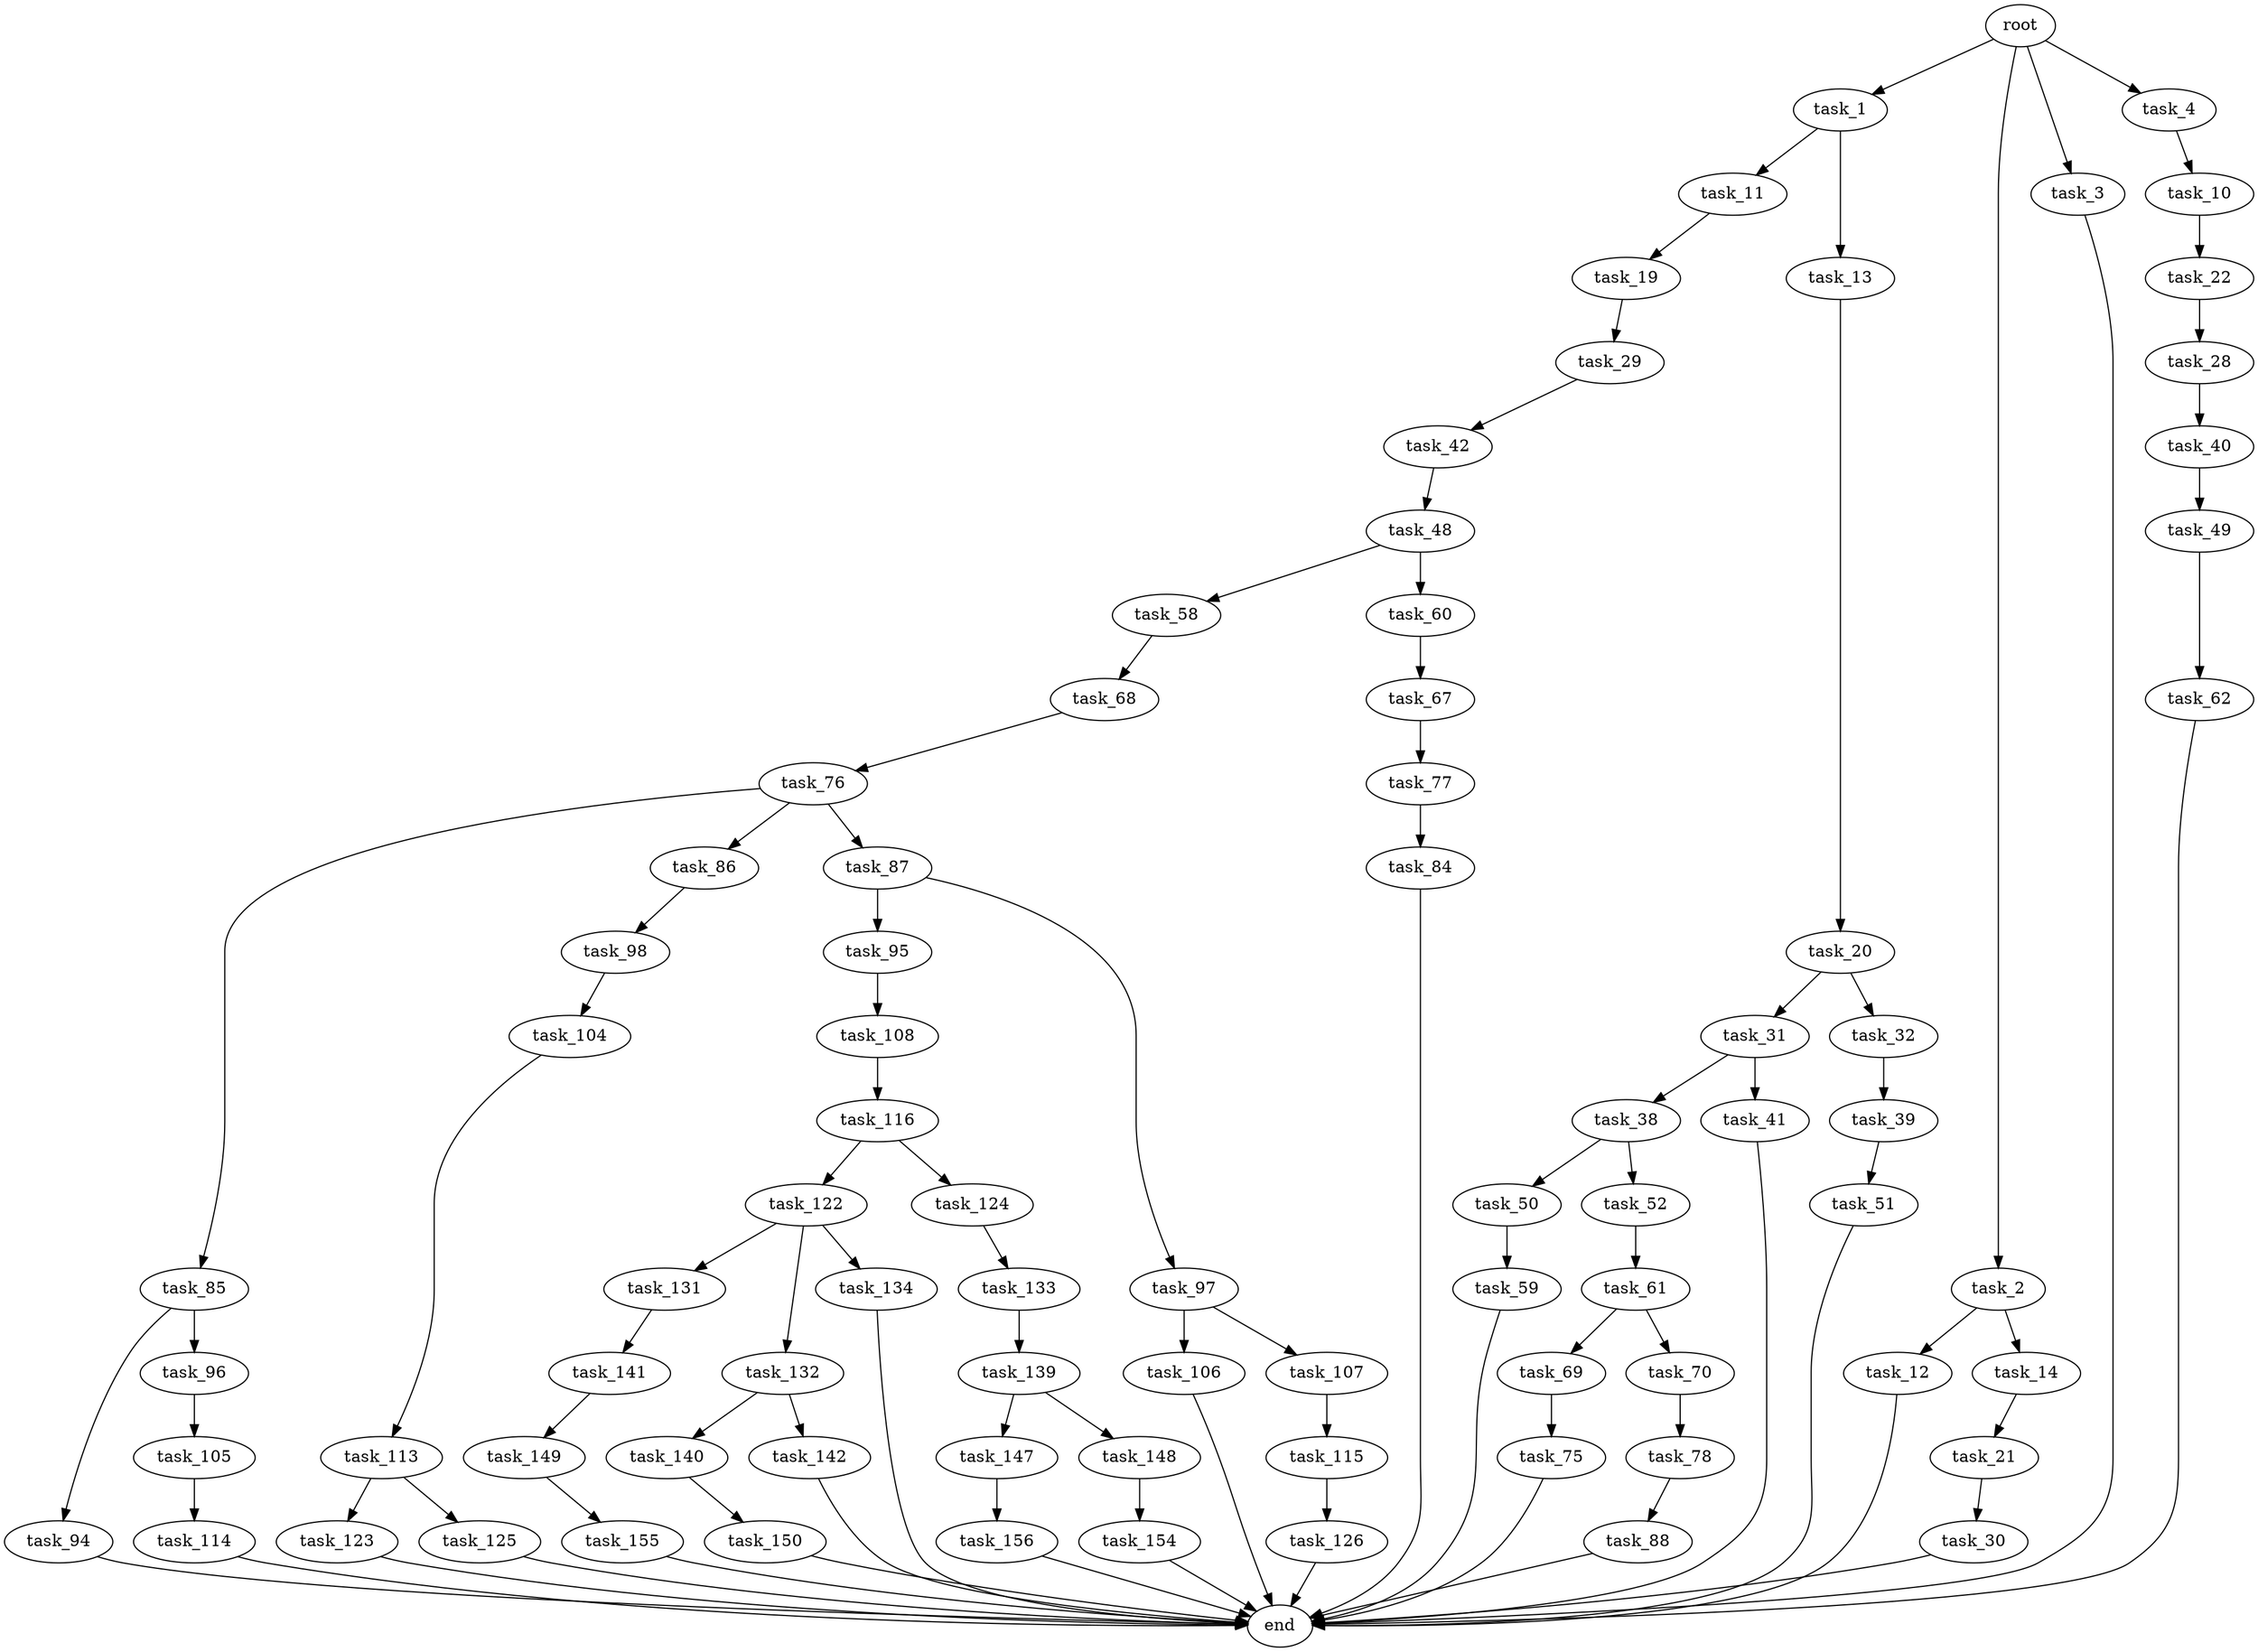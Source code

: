 digraph G {
  root [size="0.000000"];
  task_1 [size="1326234693.000000"];
  task_2 [size="748841285296.000000"];
  task_3 [size="15106476275.000000"];
  task_4 [size="549755813888.000000"];
  task_11 [size="8230463977.000000"];
  task_13 [size="13844569879.000000"];
  task_12 [size="929117440.000000"];
  task_14 [size="832651351.000000"];
  end [size="0.000000"];
  task_10 [size="7940964882.000000"];
  task_22 [size="144333519925.000000"];
  task_19 [size="8589934592.000000"];
  task_20 [size="81893451808.000000"];
  task_21 [size="4284900565.000000"];
  task_29 [size="5817198562.000000"];
  task_31 [size="64145596126.000000"];
  task_32 [size="32513223711.000000"];
  task_30 [size="28991029248.000000"];
  task_28 [size="549755813888.000000"];
  task_40 [size="101295639539.000000"];
  task_42 [size="1391553423.000000"];
  task_38 [size="222572639683.000000"];
  task_41 [size="1073741824000.000000"];
  task_39 [size="7535640648.000000"];
  task_50 [size="1907832553.000000"];
  task_52 [size="782757789696.000000"];
  task_51 [size="11819779778.000000"];
  task_49 [size="662131320.000000"];
  task_48 [size="446402359381.000000"];
  task_58 [size="1073741824000.000000"];
  task_60 [size="23773650752.000000"];
  task_62 [size="857724266.000000"];
  task_59 [size="8589934592.000000"];
  task_61 [size="18135562141.000000"];
  task_68 [size="26217240932.000000"];
  task_67 [size="7468408730.000000"];
  task_69 [size="3161919646.000000"];
  task_70 [size="8589934592.000000"];
  task_77 [size="1566057686.000000"];
  task_76 [size="555193725497.000000"];
  task_75 [size="8589934592.000000"];
  task_78 [size="231928233984.000000"];
  task_85 [size="368293445632.000000"];
  task_86 [size="465084052829.000000"];
  task_87 [size="72496426444.000000"];
  task_84 [size="287374436.000000"];
  task_88 [size="504542643908.000000"];
  task_94 [size="68639743239.000000"];
  task_96 [size="8632354990.000000"];
  task_98 [size="549755813888.000000"];
  task_95 [size="28991029248.000000"];
  task_97 [size="9317033300.000000"];
  task_108 [size="440816571.000000"];
  task_105 [size="549755813888.000000"];
  task_106 [size="49477667997.000000"];
  task_107 [size="8589934592.000000"];
  task_104 [size="96983086728.000000"];
  task_113 [size="7487404166.000000"];
  task_114 [size="93200519086.000000"];
  task_115 [size="14760938311.000000"];
  task_116 [size="549755813888.000000"];
  task_123 [size="17564957550.000000"];
  task_125 [size="782757789696.000000"];
  task_126 [size="549755813888.000000"];
  task_122 [size="1369795516946.000000"];
  task_124 [size="28991029248.000000"];
  task_131 [size="4718479536.000000"];
  task_132 [size="494457272637.000000"];
  task_134 [size="68719476736.000000"];
  task_133 [size="864039275696.000000"];
  task_141 [size="26745172617.000000"];
  task_140 [size="16130421407.000000"];
  task_142 [size="8589934592.000000"];
  task_139 [size="782757789696.000000"];
  task_147 [size="4534799256.000000"];
  task_148 [size="31478872978.000000"];
  task_150 [size="45132147296.000000"];
  task_149 [size="814869791088.000000"];
  task_156 [size="1972383559.000000"];
  task_154 [size="782757789696.000000"];
  task_155 [size="28623754657.000000"];

  root -> task_1 [size="1.000000"];
  root -> task_2 [size="1.000000"];
  root -> task_3 [size="1.000000"];
  root -> task_4 [size="1.000000"];
  task_1 -> task_11 [size="33554432.000000"];
  task_1 -> task_13 [size="33554432.000000"];
  task_2 -> task_12 [size="536870912.000000"];
  task_2 -> task_14 [size="536870912.000000"];
  task_3 -> end [size="1.000000"];
  task_4 -> task_10 [size="536870912.000000"];
  task_11 -> task_19 [size="209715200.000000"];
  task_13 -> task_20 [size="33554432.000000"];
  task_12 -> end [size="1.000000"];
  task_14 -> task_21 [size="33554432.000000"];
  task_10 -> task_22 [size="536870912.000000"];
  task_22 -> task_28 [size="301989888.000000"];
  task_19 -> task_29 [size="33554432.000000"];
  task_20 -> task_31 [size="75497472.000000"];
  task_20 -> task_32 [size="75497472.000000"];
  task_21 -> task_30 [size="134217728.000000"];
  task_29 -> task_42 [size="411041792.000000"];
  task_31 -> task_38 [size="209715200.000000"];
  task_31 -> task_41 [size="209715200.000000"];
  task_32 -> task_39 [size="679477248.000000"];
  task_30 -> end [size="1.000000"];
  task_28 -> task_40 [size="536870912.000000"];
  task_40 -> task_49 [size="301989888.000000"];
  task_42 -> task_48 [size="33554432.000000"];
  task_38 -> task_50 [size="209715200.000000"];
  task_38 -> task_52 [size="209715200.000000"];
  task_41 -> end [size="1.000000"];
  task_39 -> task_51 [size="134217728.000000"];
  task_50 -> task_59 [size="33554432.000000"];
  task_52 -> task_61 [size="679477248.000000"];
  task_51 -> end [size="1.000000"];
  task_49 -> task_62 [size="75497472.000000"];
  task_48 -> task_58 [size="411041792.000000"];
  task_48 -> task_60 [size="411041792.000000"];
  task_58 -> task_68 [size="838860800.000000"];
  task_60 -> task_67 [size="33554432.000000"];
  task_62 -> end [size="1.000000"];
  task_59 -> end [size="1.000000"];
  task_61 -> task_69 [size="679477248.000000"];
  task_61 -> task_70 [size="679477248.000000"];
  task_68 -> task_76 [size="411041792.000000"];
  task_67 -> task_77 [size="411041792.000000"];
  task_69 -> task_75 [size="134217728.000000"];
  task_70 -> task_78 [size="33554432.000000"];
  task_77 -> task_84 [size="75497472.000000"];
  task_76 -> task_85 [size="411041792.000000"];
  task_76 -> task_86 [size="411041792.000000"];
  task_76 -> task_87 [size="411041792.000000"];
  task_75 -> end [size="1.000000"];
  task_78 -> task_88 [size="301989888.000000"];
  task_85 -> task_94 [size="411041792.000000"];
  task_85 -> task_96 [size="411041792.000000"];
  task_86 -> task_98 [size="301989888.000000"];
  task_87 -> task_95 [size="75497472.000000"];
  task_87 -> task_97 [size="75497472.000000"];
  task_84 -> end [size="1.000000"];
  task_88 -> end [size="1.000000"];
  task_94 -> end [size="1.000000"];
  task_96 -> task_105 [size="301989888.000000"];
  task_98 -> task_104 [size="536870912.000000"];
  task_95 -> task_108 [size="75497472.000000"];
  task_97 -> task_106 [size="838860800.000000"];
  task_97 -> task_107 [size="838860800.000000"];
  task_108 -> task_116 [size="33554432.000000"];
  task_105 -> task_114 [size="536870912.000000"];
  task_106 -> end [size="1.000000"];
  task_107 -> task_115 [size="33554432.000000"];
  task_104 -> task_113 [size="134217728.000000"];
  task_113 -> task_123 [size="209715200.000000"];
  task_113 -> task_125 [size="209715200.000000"];
  task_114 -> end [size="1.000000"];
  task_115 -> task_126 [size="411041792.000000"];
  task_116 -> task_122 [size="536870912.000000"];
  task_116 -> task_124 [size="536870912.000000"];
  task_123 -> end [size="1.000000"];
  task_125 -> end [size="1.000000"];
  task_126 -> end [size="1.000000"];
  task_122 -> task_131 [size="838860800.000000"];
  task_122 -> task_132 [size="838860800.000000"];
  task_122 -> task_134 [size="838860800.000000"];
  task_124 -> task_133 [size="75497472.000000"];
  task_131 -> task_141 [size="134217728.000000"];
  task_132 -> task_140 [size="411041792.000000"];
  task_132 -> task_142 [size="411041792.000000"];
  task_134 -> end [size="1.000000"];
  task_133 -> task_139 [size="838860800.000000"];
  task_141 -> task_149 [size="75497472.000000"];
  task_140 -> task_150 [size="301989888.000000"];
  task_142 -> end [size="1.000000"];
  task_139 -> task_147 [size="679477248.000000"];
  task_139 -> task_148 [size="679477248.000000"];
  task_147 -> task_156 [size="75497472.000000"];
  task_148 -> task_154 [size="838860800.000000"];
  task_150 -> end [size="1.000000"];
  task_149 -> task_155 [size="679477248.000000"];
  task_156 -> end [size="1.000000"];
  task_154 -> end [size="1.000000"];
  task_155 -> end [size="1.000000"];
}
